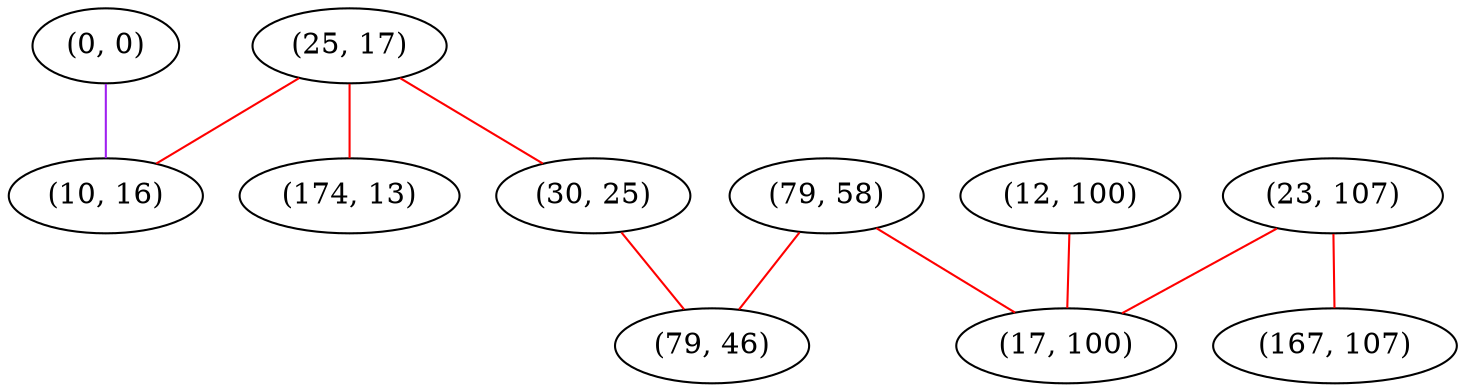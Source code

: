 graph "" {
"(0, 0)";
"(25, 17)";
"(10, 16)";
"(174, 13)";
"(12, 100)";
"(79, 58)";
"(23, 107)";
"(167, 107)";
"(30, 25)";
"(79, 46)";
"(17, 100)";
"(0, 0)" -- "(10, 16)"  [color=purple, key=0, weight=4];
"(25, 17)" -- "(10, 16)"  [color=red, key=0, weight=1];
"(25, 17)" -- "(30, 25)"  [color=red, key=0, weight=1];
"(25, 17)" -- "(174, 13)"  [color=red, key=0, weight=1];
"(12, 100)" -- "(17, 100)"  [color=red, key=0, weight=1];
"(79, 58)" -- "(79, 46)"  [color=red, key=0, weight=1];
"(79, 58)" -- "(17, 100)"  [color=red, key=0, weight=1];
"(23, 107)" -- "(167, 107)"  [color=red, key=0, weight=1];
"(23, 107)" -- "(17, 100)"  [color=red, key=0, weight=1];
"(30, 25)" -- "(79, 46)"  [color=red, key=0, weight=1];
}
